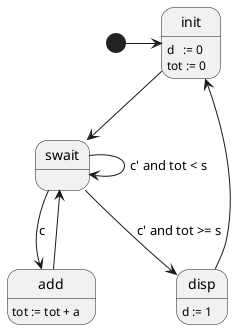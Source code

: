 @startuml

' inital state
[*] -right-> init


' actions
init: d   := 0
init: tot := 0

add: tot := tot + a

disp: d := 1

' transitions
init --> swait

swait --> add: c
swait --> swait: c' and tot < s
swait --> disp: c' and tot >= s

add --> swait

disp --> init

@enduml
